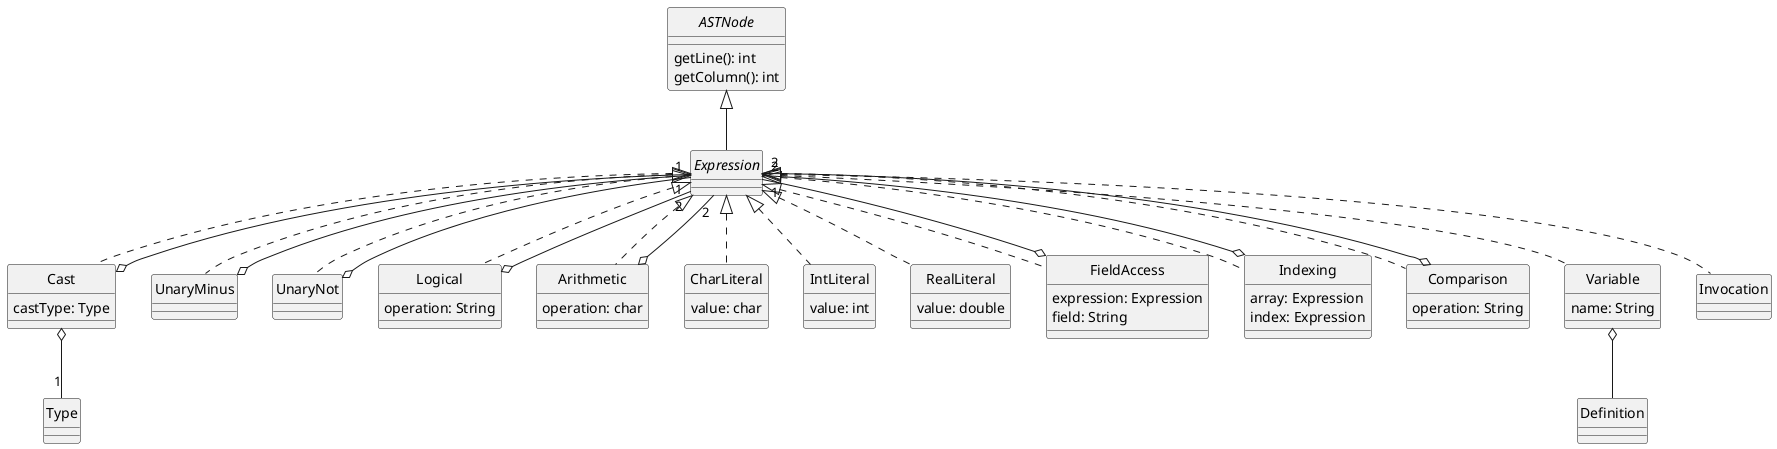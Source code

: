 @startuml Expressions
skinparam style strictuml
skinparam monochrome true

interface ASTNode {
    getLine(): int
    getColumn(): int
}


interface Expression




class Cast {
    castType: Type
}
class UnaryMinus
class UnaryNot
class Logical {
    operation: String
}
class Arithmetic {
    operation: char
}
class CharLiteral {
    value: char
}
class IntLiteral {
    value: int
}
class RealLiteral {
    value: double
}
class FieldAccess {
    expression: Expression
    field: String
}
class Indexing {
    array: Expression
    index: Expression
}
class Comparison {
    operation: String
}
class Variable {
    name: String
}


ASTNode <|-- Expression
Expression <|.. Cast
Expression <|.. UnaryMinus
Expression <|.. UnaryNot
Expression <|.. Variable
Expression <|.. Logical
Expression <|.. Arithmetic
Expression <|.. Comparison
Expression <|.. CharLiteral
Expression <|.. IntLiteral
Expression <|.. RealLiteral
Expression <|.. FieldAccess
Expression <|.. Indexing
Expression <|.. Invocation


Cast o-- Expression
Cast o-- "1" Type
UnaryMinus o-- "1" Expression
UnaryNot o-- "1" Expression
Logical o-- "2" Expression
Arithmetic o-- "2" Expression
Comparison o-- "2" Expression
FieldAccess o-- "1" Expression
Indexing o-- "2" Expression


Variable o-- Definition



@enduml
